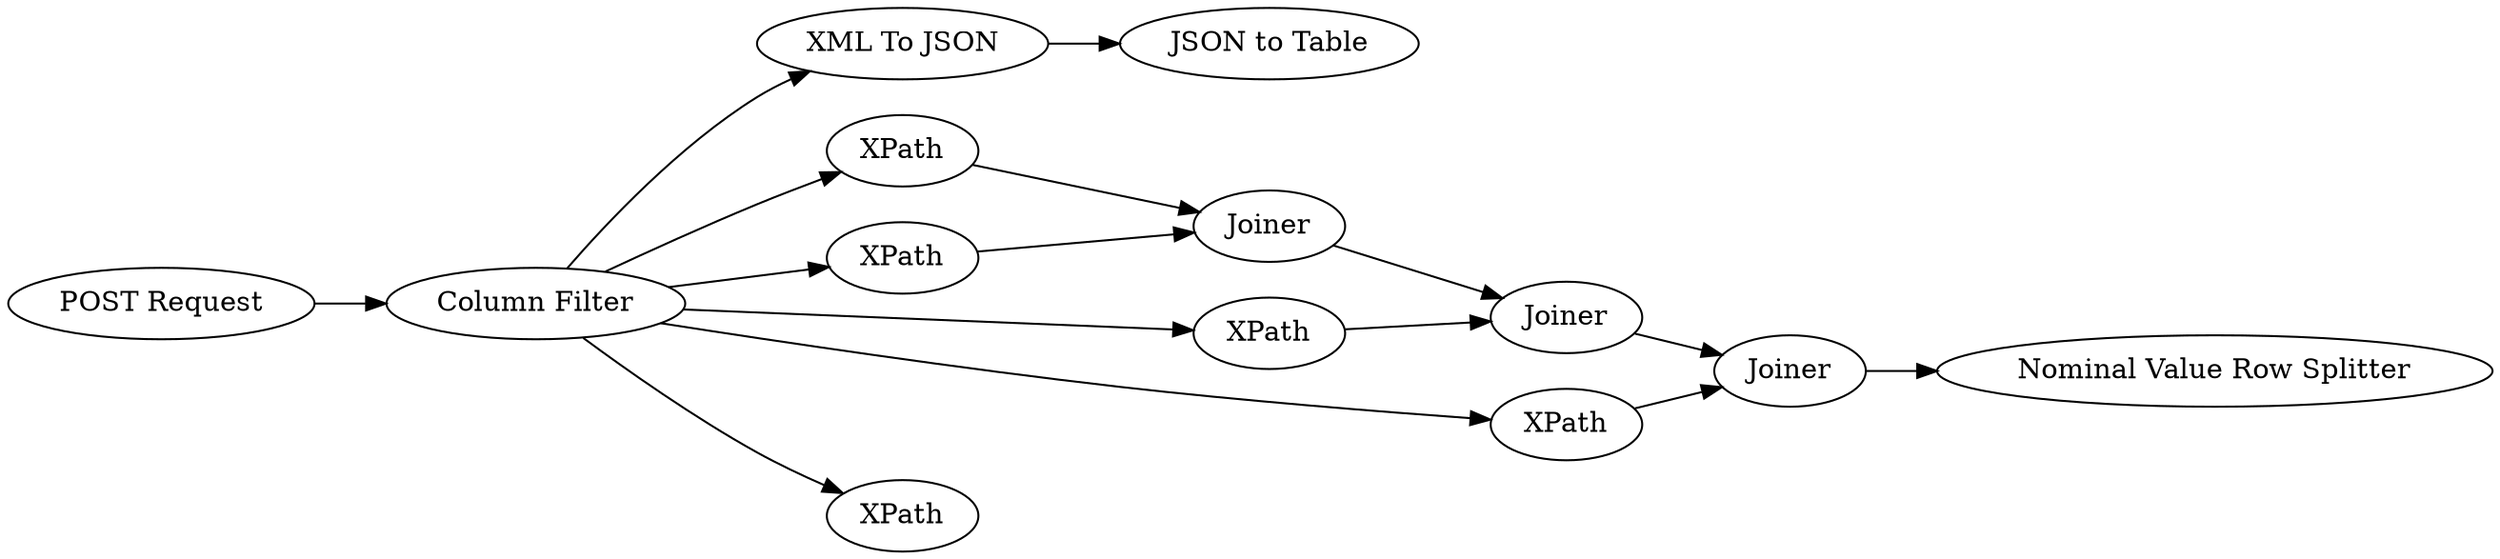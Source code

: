 digraph {
	547 [label="POST Request"]
	555 [label="Column Filter"]
	556 [label="XML To JSON"]
	557 [label="JSON to Table"]
	558 [label=XPath]
	559 [label=XPath]
	560 [label=XPath]
	561 [label=XPath]
	562 [label=Joiner]
	563 [label=Joiner]
	564 [label=Joiner]
	565 [label="Nominal Value Row Splitter"]
	566 [label=XPath]
	547 -> 555
	555 -> 559
	555 -> 558
	555 -> 556
	555 -> 561
	555 -> 560
	555 -> 566
	556 -> 557
	558 -> 562
	559 -> 562
	560 -> 563
	561 -> 564
	562 -> 563
	563 -> 564
	564 -> 565
	rankdir=LR
}

